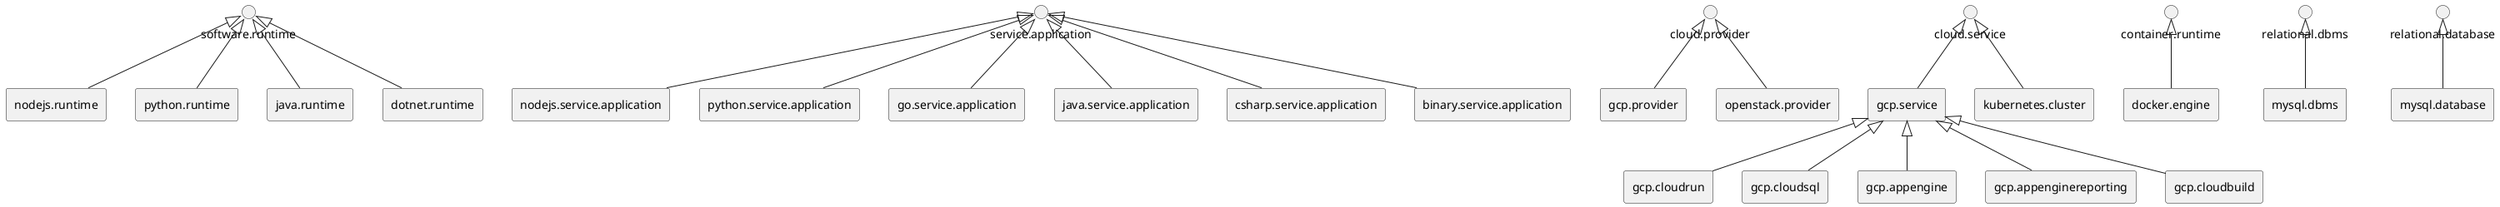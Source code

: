 @startuml
skinparam componentStyle rectangle


rectangle "nodejs.runtime"

rectangle "nodejs.service.application"

rectangle "python.runtime"

rectangle "python.service.application"

rectangle "go.service.application"

rectangle "java.runtime"

rectangle "java.service.application"

rectangle "dotnet.runtime"

rectangle "csharp.service.application"

rectangle "binary.service.application"

rectangle "gcp.provider"

rectangle "gcp.service"

rectangle "gcp.cloudrun"

rectangle "gcp.cloudsql"

rectangle "gcp.appengine"

rectangle "gcp.appenginereporting"

rectangle "gcp.cloudbuild"

rectangle "docker.engine"

rectangle "kubernetes.cluster"

rectangle "openstack.provider"

rectangle "mysql.dbms"

rectangle "mysql.database"


"software.runtime" <|-- "nodejs.runtime"

"service.application" <|-- "nodejs.service.application"

"software.runtime" <|-- "python.runtime"

"service.application" <|-- "python.service.application"

"service.application" <|-- "go.service.application"

"software.runtime" <|-- "java.runtime"

"service.application" <|-- "java.service.application"

"software.runtime" <|-- "dotnet.runtime"

"service.application" <|-- "csharp.service.application"

"service.application" <|-- "binary.service.application"

"cloud.provider" <|-- "gcp.provider"

"cloud.service" <|-- "gcp.service"

"gcp.service" <|-- "gcp.cloudrun"

"gcp.service" <|-- "gcp.cloudsql"

"gcp.service" <|-- "gcp.appengine"

"gcp.service" <|-- "gcp.appenginereporting"

"gcp.service" <|-- "gcp.cloudbuild"

"container.runtime" <|-- "docker.engine"

"cloud.service" <|-- "kubernetes.cluster"

"cloud.provider" <|-- "openstack.provider"

"relational.dbms" <|-- "mysql.dbms"

"relational.database" <|-- "mysql.database"

@enduml